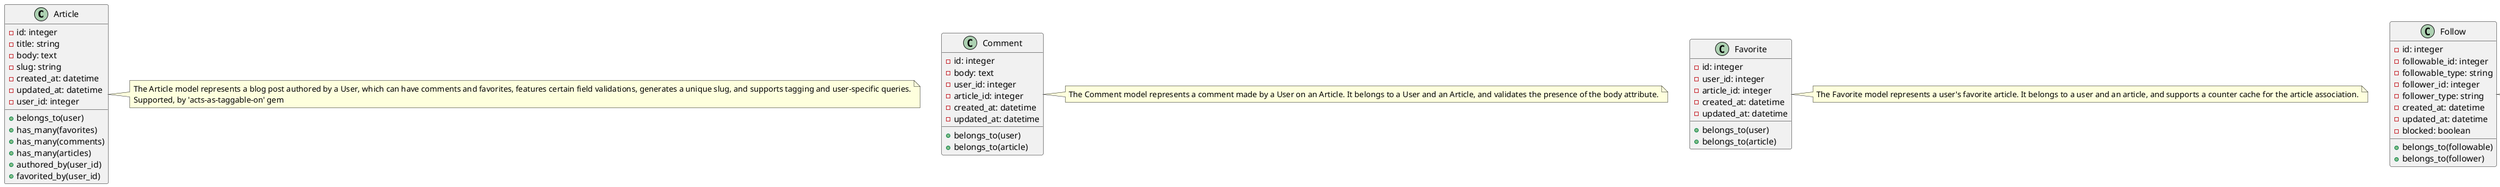 @startuml

class Article {
  - id: integer
  - title: string
  - body: text
  - slug: string
  - created_at: datetime
  - updated_at: datetime
  - user_id: integer
  + belongs_to(user)
  + has_many(favorites)
  + has_many(comments)
  + has_many(articles)
  + authored_by(user_id)
  + favorited_by(user_id)
}
note right of Article
The Article model represents a blog post authored by a User, which can have comments and favorites, features certain field validations, generates a unique slug, and supports tagging and user-specific queries.
Supported, by 'acts-as-taggable-on' gem
end note

class Comment {
  - id: integer
  - body: text
  - user_id: integer
  - article_id: integer
  - created_at: datetime
  - updated_at: datetime
  + belongs_to(user)
  + belongs_to(article)
}
note right of Comment
The Comment model represents a comment made by a User on an Article. It belongs to a User and an Article, and validates the presence of the body attribute.
end note

class Favorite {
  - id: integer
  - user_id: integer
  - article_id: integer
  - created_at: datetime
  - updated_at: datetime
  + belongs_to(user)
  + belongs_to(article)
}
note right of Favorite
The Favorite model represents a user's favorite article. It belongs to a user and an article, and supports a counter cache for the article association.
end note

class Follow {
  - id: integer
  - followable_id: integer
  - followable_type: string
  - follower_id: integer
  - follower_type: string
  - created_at: datetime
  - updated_at: datetime
  - blocked: boolean
  + belongs_to(followable)
  + belongs_to(follower)
}
note right of Follow
The Follow model represents a record of a user following another user or a followable object. It extends the ActsAsFollower::FollowerLib and ActsAsFollower::FollowScopes modules to provide additional functionality.
end note

class User {
  - id: integer
  - email: string
  - encrypted_password: string
  - reset_password_token: string
  - reset_password_sent_at: datetime
  - remember_created_at: datetime
  - created_at: datetime
  - updated_at: datetime
  - username: string
  + has_many(articles)
  + has_many(favorites)
  + has_many(comments)
}
note right of User
The User model represents a registered user of the application. It includes default devise modules for authentication and provides associations with articles, favorites, and comments. The model also includes additional features like acts_as_follower and acts_as_followable.
end note

@enduml